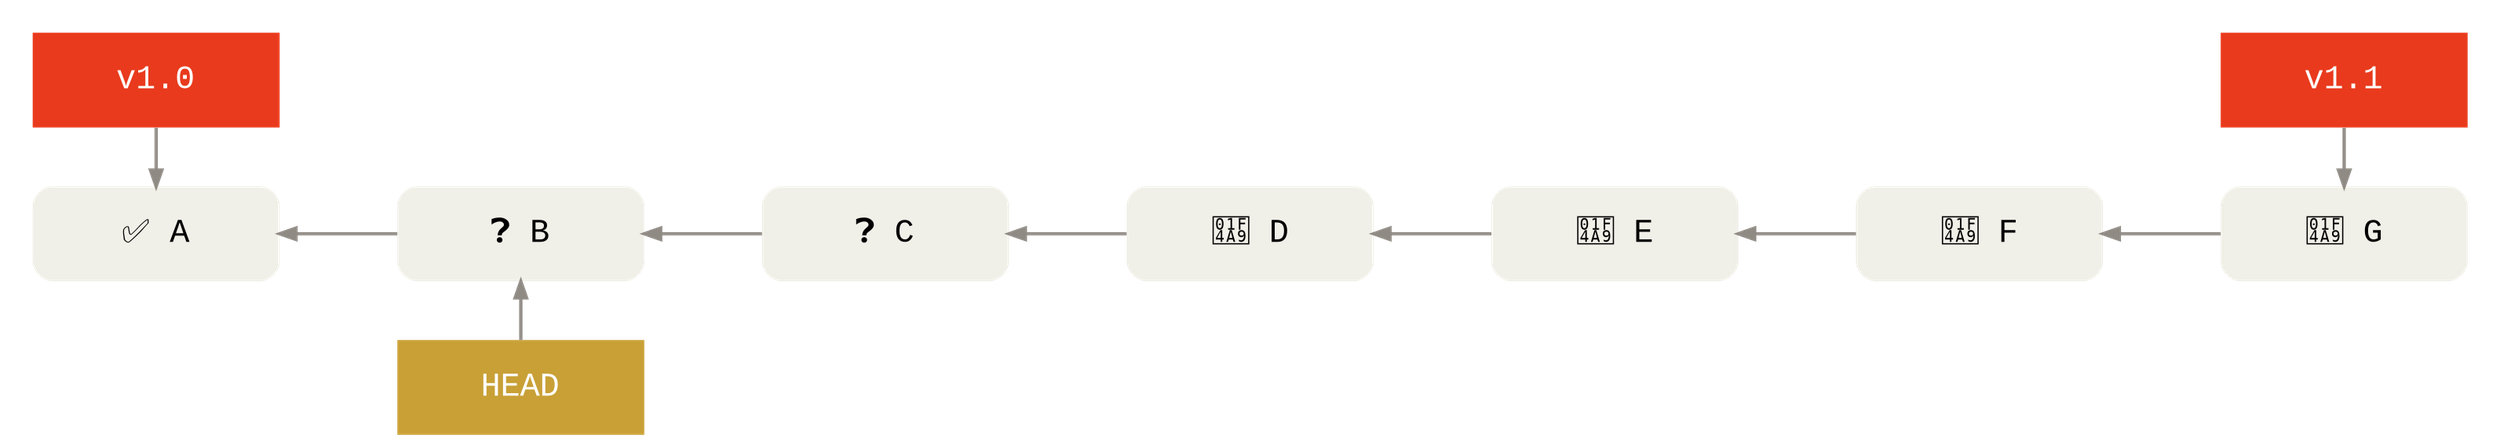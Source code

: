 digraph Git {
  bgcolor="transparent"

  rankdir=LR
  ranksep=1
  nodesep=.5
  splines=line

  edge [color="#8f8a83"
        penwidth=2
        dir="back"]
  node [shape=box
        fontname="Menlo, Monaco, Consolas, Lucida Console, Courier New, monospace"
        fontsize=20
        margin=".45,.25"
        width=2.1
        height=.8
        fixedsize=true
        penwidth=0]

  node [style="rounded,filled"
        fillcolor="#f0efe8"]
  A [label="✅ A"]
  B [label="❓ B"]
  C [label="❓ C"]
  D [label="💩 D"]
  E [label="💩 E"]
  F [label="💩 F"]
  G [label="💩 G"]
  A -> B -> C -> D -> E -> F -> G

  node [style="filled"
        fontcolor="#ffffff"
        fillcolor="#e93a1d"]

  subgraph cluster_v1_0 {
    style=invis
    {
      rank=same
      v1_0 [label="v1.0"]
      A -> v1_0
    }
  }

  subgraph cluster_v1_1 {
    style=invis
    {
      rank=same
      v1_1 [label="v1.1"]
      G -> v1_1
    }
  }

  // No cluster draws label below.
  {
    rank=same
    HEAD [fillcolor="#c8a036"]
    B -> HEAD
  }
}

